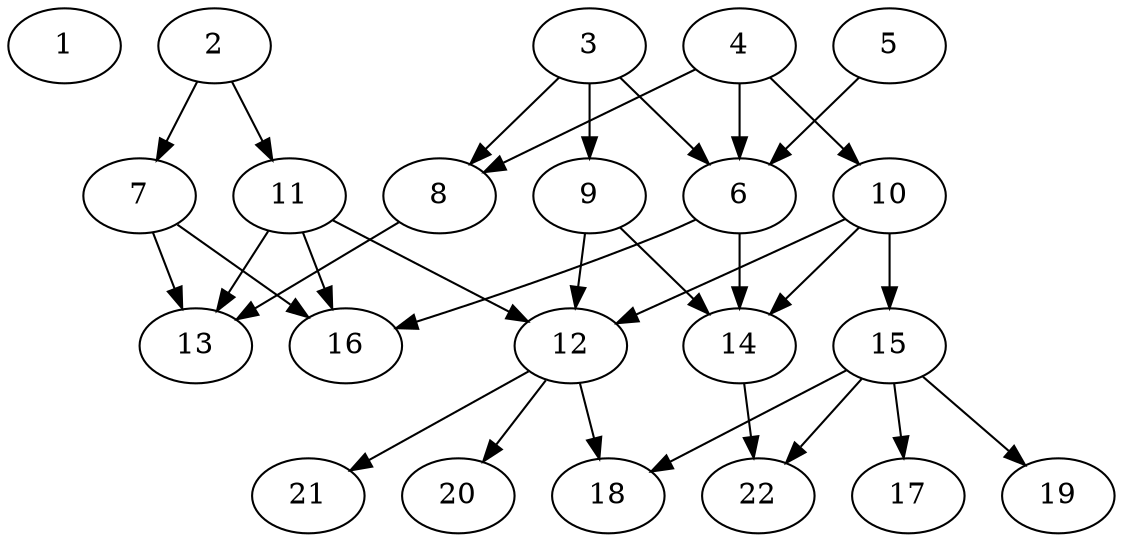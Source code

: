 // DAG (tier=2-normal, mode=compute, n=22, ccr=0.353, fat=0.608, density=0.536, regular=0.546, jump=0.120, mindata=524288, maxdata=8388608)
// DAG automatically generated by daggen at Sun Aug 24 16:33:33 2025
// /home/ermia/Project/Environments/daggen/bin/daggen --dot --ccr 0.353 --fat 0.608 --regular 0.546 --density 0.536 --jump 0.120 --mindata 524288 --maxdata 8388608 -n 22 
digraph G {
  1 [size="6569631141525979136", alpha="0.11", expect_size="3284815570762989568"]
  2 [size="116399871192839216", alpha="0.05", expect_size="58199935596419608"]
  2 -> 7 [size ="111512416944128"]
  2 -> 11 [size ="111512416944128"]
  3 [size="598436982179156352", alpha="0.12", expect_size="299218491089578176"]
  3 -> 6 [size ="380961258733568"]
  3 -> 8 [size ="380961258733568"]
  3 -> 9 [size ="380961258733568"]
  4 [size="263870713703379392", alpha="0.18", expect_size="131935356851689696"]
  4 -> 6 [size ="316865540784128"]
  4 -> 8 [size ="316865540784128"]
  4 -> 10 [size ="316865540784128"]
  5 [size="457894701370328481792", alpha="0.00", expect_size="228947350685164240896"]
  5 -> 6 [size ="475262701535232"]
  6 [size="925887123666196", alpha="0.10", expect_size="462943561833098"]
  6 -> 14 [size ="37382329991168"]
  6 -> 16 [size ="37382329991168"]
  7 [size="20300303524593401856", alpha="0.14", expect_size="10150151762296700928"]
  7 -> 13 [size ="59533078560768"]
  7 -> 16 [size ="59533078560768"]
  8 [size="13662326666994630", alpha="0.03", expect_size="6831163333497315"]
  8 -> 13 [size ="525124713316352"]
  9 [size="3939349518611384", alpha="0.17", expect_size="1969674759305692"]
  9 -> 12 [size ="118720982679552"]
  9 -> 14 [size ="118720982679552"]
  10 [size="843996696618347776", alpha="0.11", expect_size="421998348309173888"]
  10 -> 12 [size ="316865540784128"]
  10 -> 14 [size ="316865540784128"]
  10 -> 15 [size ="316865540784128"]
  11 [size="98939542043565600", alpha="0.02", expect_size="49469771021782800"]
  11 -> 12 [size ="100715515084800"]
  11 -> 13 [size ="100715515084800"]
  11 -> 16 [size ="100715515084800"]
  12 [size="46192210679955616", alpha="0.07", expect_size="23096105339977808"]
  12 -> 18 [size ="130287505768448"]
  12 -> 20 [size ="130287505768448"]
  12 -> 21 [size ="130287505768448"]
  13 [size="20633172361240112", alpha="0.00", expect_size="10316586180620056"]
  14 [size="48814399263056304", alpha="0.09", expect_size="24407199631528152"]
  14 -> 22 [size ="24932419371008"]
  15 [size="2204634105264472064", alpha="0.01", expect_size="1102317052632236032"]
  15 -> 17 [size ="13551301296128"]
  15 -> 18 [size ="13551301296128"]
  15 -> 19 [size ="13551301296128"]
  15 -> 22 [size ="13551301296128"]
  16 [size="12868328903169670", alpha="0.03", expect_size="6434164451584835"]
  17 [size="183560325562368000", alpha="0.15", expect_size="91780162781184000"]
  18 [size="294468246500123082752", alpha="0.03", expect_size="147234123250061541376"]
  19 [size="32705125696728465408", alpha="0.16", expect_size="16352562848364232704"]
  20 [size="130504067073516112", alpha="0.04", expect_size="65252033536758056"]
  21 [size="963527380320112", alpha="0.06", expect_size="481763690160056"]
  22 [size="1908934316885410", alpha="0.06", expect_size="954467158442705"]
}